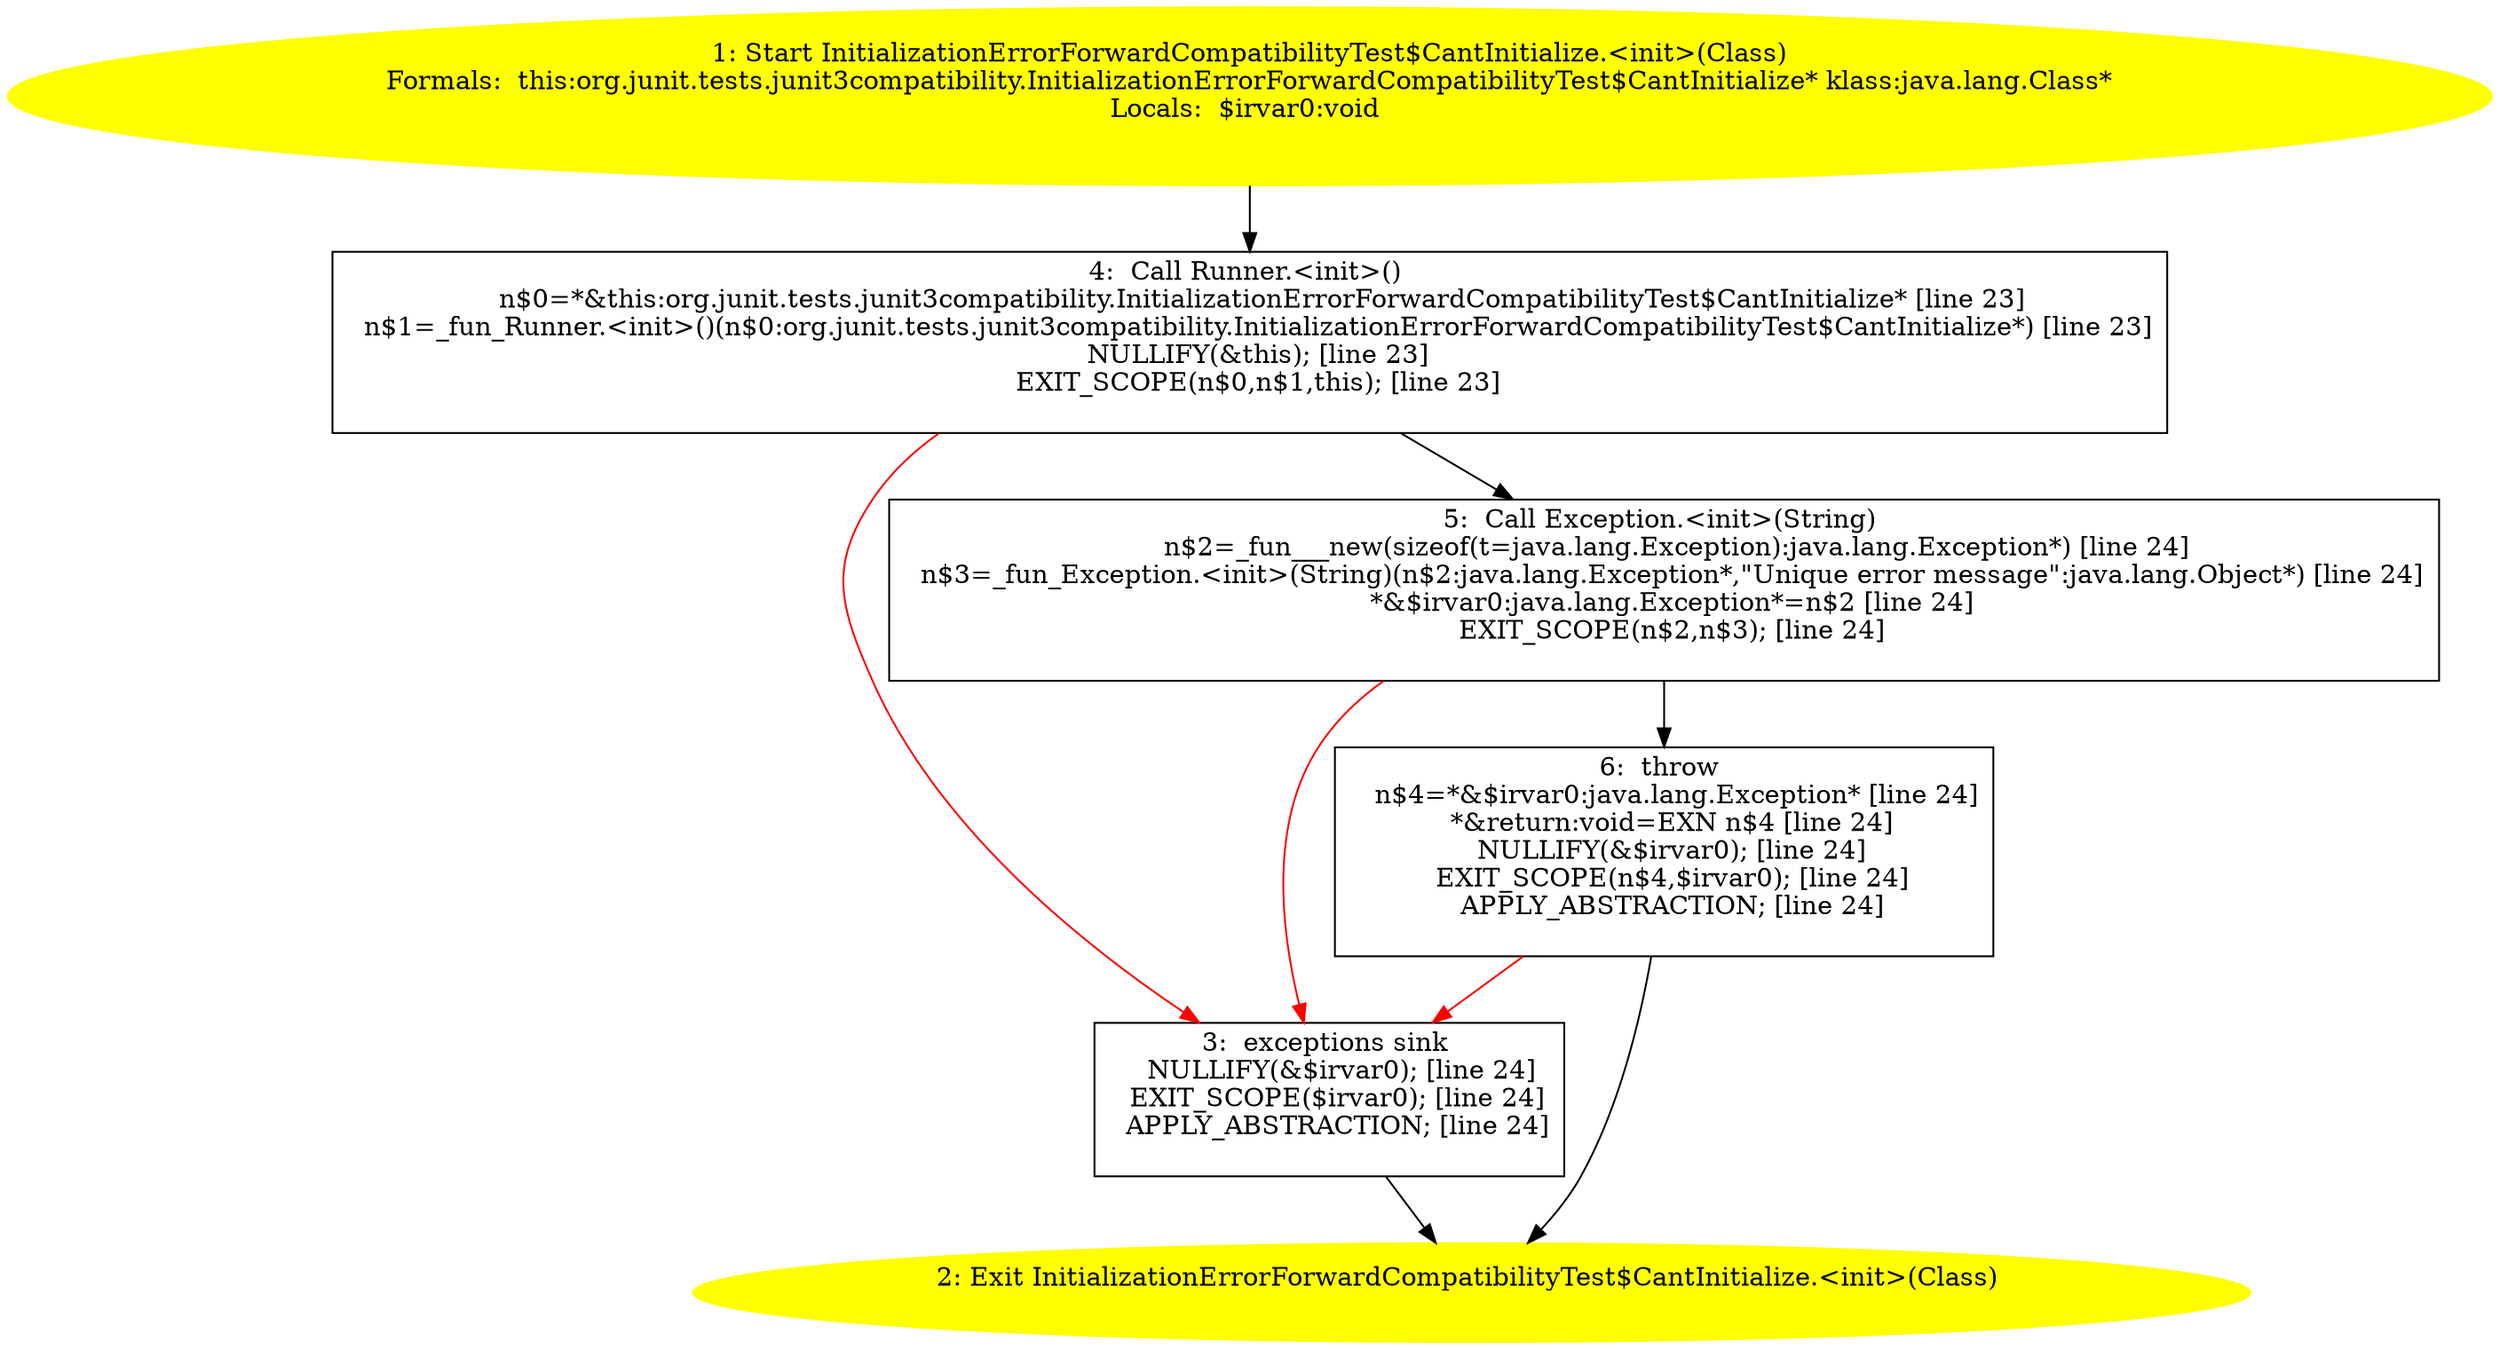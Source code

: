 /* @generated */
digraph cfg {
"org.junit.tests.junit3compatibility.InitializationErrorForwardCompatibilityTest$CantInitialize.<init.ac4bbd4541fdecb1b2c5de3674973671_1" [label="1: Start InitializationErrorForwardCompatibilityTest$CantInitialize.<init>(Class)\nFormals:  this:org.junit.tests.junit3compatibility.InitializationErrorForwardCompatibilityTest$CantInitialize* klass:java.lang.Class*\nLocals:  $irvar0:void \n  " color=yellow style=filled]
	

	 "org.junit.tests.junit3compatibility.InitializationErrorForwardCompatibilityTest$CantInitialize.<init.ac4bbd4541fdecb1b2c5de3674973671_1" -> "org.junit.tests.junit3compatibility.InitializationErrorForwardCompatibilityTest$CantInitialize.<init.ac4bbd4541fdecb1b2c5de3674973671_4" ;
"org.junit.tests.junit3compatibility.InitializationErrorForwardCompatibilityTest$CantInitialize.<init.ac4bbd4541fdecb1b2c5de3674973671_2" [label="2: Exit InitializationErrorForwardCompatibilityTest$CantInitialize.<init>(Class) \n  " color=yellow style=filled]
	

"org.junit.tests.junit3compatibility.InitializationErrorForwardCompatibilityTest$CantInitialize.<init.ac4bbd4541fdecb1b2c5de3674973671_3" [label="3:  exceptions sink \n   NULLIFY(&$irvar0); [line 24]\n  EXIT_SCOPE($irvar0); [line 24]\n  APPLY_ABSTRACTION; [line 24]\n " shape="box"]
	

	 "org.junit.tests.junit3compatibility.InitializationErrorForwardCompatibilityTest$CantInitialize.<init.ac4bbd4541fdecb1b2c5de3674973671_3" -> "org.junit.tests.junit3compatibility.InitializationErrorForwardCompatibilityTest$CantInitialize.<init.ac4bbd4541fdecb1b2c5de3674973671_2" ;
"org.junit.tests.junit3compatibility.InitializationErrorForwardCompatibilityTest$CantInitialize.<init.ac4bbd4541fdecb1b2c5de3674973671_4" [label="4:  Call Runner.<init>() \n   n$0=*&this:org.junit.tests.junit3compatibility.InitializationErrorForwardCompatibilityTest$CantInitialize* [line 23]\n  n$1=_fun_Runner.<init>()(n$0:org.junit.tests.junit3compatibility.InitializationErrorForwardCompatibilityTest$CantInitialize*) [line 23]\n  NULLIFY(&this); [line 23]\n  EXIT_SCOPE(n$0,n$1,this); [line 23]\n " shape="box"]
	

	 "org.junit.tests.junit3compatibility.InitializationErrorForwardCompatibilityTest$CantInitialize.<init.ac4bbd4541fdecb1b2c5de3674973671_4" -> "org.junit.tests.junit3compatibility.InitializationErrorForwardCompatibilityTest$CantInitialize.<init.ac4bbd4541fdecb1b2c5de3674973671_5" ;
	 "org.junit.tests.junit3compatibility.InitializationErrorForwardCompatibilityTest$CantInitialize.<init.ac4bbd4541fdecb1b2c5de3674973671_4" -> "org.junit.tests.junit3compatibility.InitializationErrorForwardCompatibilityTest$CantInitialize.<init.ac4bbd4541fdecb1b2c5de3674973671_3" [color="red" ];
"org.junit.tests.junit3compatibility.InitializationErrorForwardCompatibilityTest$CantInitialize.<init.ac4bbd4541fdecb1b2c5de3674973671_5" [label="5:  Call Exception.<init>(String) \n   n$2=_fun___new(sizeof(t=java.lang.Exception):java.lang.Exception*) [line 24]\n  n$3=_fun_Exception.<init>(String)(n$2:java.lang.Exception*,\"Unique error message\":java.lang.Object*) [line 24]\n  *&$irvar0:java.lang.Exception*=n$2 [line 24]\n  EXIT_SCOPE(n$2,n$3); [line 24]\n " shape="box"]
	

	 "org.junit.tests.junit3compatibility.InitializationErrorForwardCompatibilityTest$CantInitialize.<init.ac4bbd4541fdecb1b2c5de3674973671_5" -> "org.junit.tests.junit3compatibility.InitializationErrorForwardCompatibilityTest$CantInitialize.<init.ac4bbd4541fdecb1b2c5de3674973671_6" ;
	 "org.junit.tests.junit3compatibility.InitializationErrorForwardCompatibilityTest$CantInitialize.<init.ac4bbd4541fdecb1b2c5de3674973671_5" -> "org.junit.tests.junit3compatibility.InitializationErrorForwardCompatibilityTest$CantInitialize.<init.ac4bbd4541fdecb1b2c5de3674973671_3" [color="red" ];
"org.junit.tests.junit3compatibility.InitializationErrorForwardCompatibilityTest$CantInitialize.<init.ac4bbd4541fdecb1b2c5de3674973671_6" [label="6:  throw \n   n$4=*&$irvar0:java.lang.Exception* [line 24]\n  *&return:void=EXN n$4 [line 24]\n  NULLIFY(&$irvar0); [line 24]\n  EXIT_SCOPE(n$4,$irvar0); [line 24]\n  APPLY_ABSTRACTION; [line 24]\n " shape="box"]
	

	 "org.junit.tests.junit3compatibility.InitializationErrorForwardCompatibilityTest$CantInitialize.<init.ac4bbd4541fdecb1b2c5de3674973671_6" -> "org.junit.tests.junit3compatibility.InitializationErrorForwardCompatibilityTest$CantInitialize.<init.ac4bbd4541fdecb1b2c5de3674973671_2" ;
	 "org.junit.tests.junit3compatibility.InitializationErrorForwardCompatibilityTest$CantInitialize.<init.ac4bbd4541fdecb1b2c5de3674973671_6" -> "org.junit.tests.junit3compatibility.InitializationErrorForwardCompatibilityTest$CantInitialize.<init.ac4bbd4541fdecb1b2c5de3674973671_3" [color="red" ];
}
